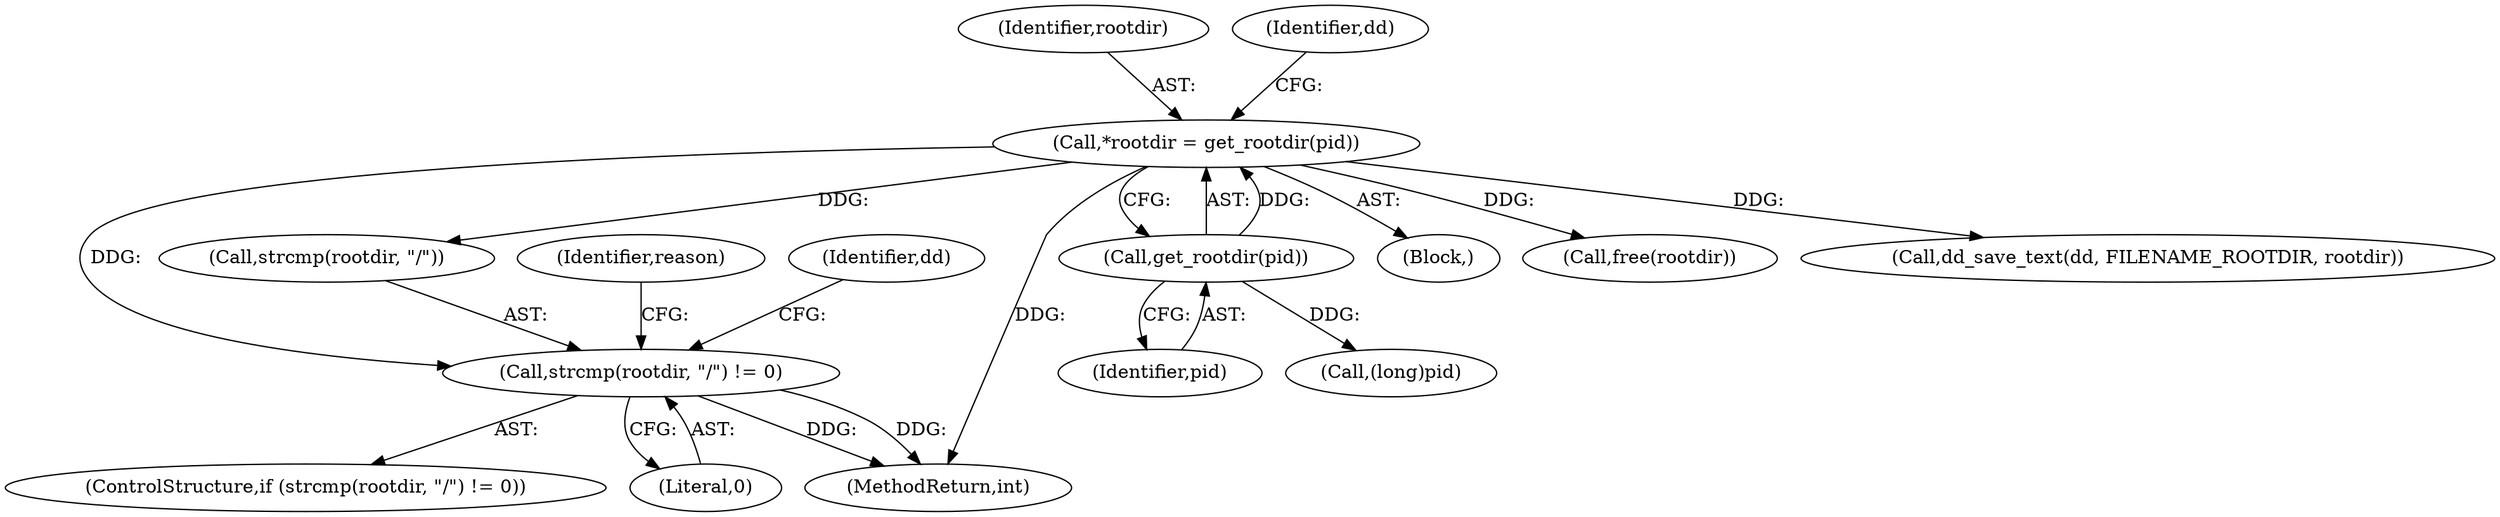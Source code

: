 digraph "0_abrt_8939398b82006ba1fec4ed491339fc075f43fc7c_1@API" {
"1000813" [label="(Call,strcmp(rootdir, \"/\") != 0)"];
"1000652" [label="(Call,*rootdir = get_rootdir(pid))"];
"1000654" [label="(Call,get_rootdir(pid))"];
"1000654" [label="(Call,get_rootdir(pid))"];
"1000655" [label="(Identifier,pid)"];
"1000812" [label="(ControlStructure,if (strcmp(rootdir, \"/\") != 0))"];
"1000814" [label="(Call,strcmp(rootdir, \"/\"))"];
"1000650" [label="(Block,)"];
"1000667" [label="(Call,(long)pid)"];
"1000824" [label="(Identifier,reason)"];
"1001132" [label="(Call,free(rootdir))"];
"1000818" [label="(Call,dd_save_text(dd, FILENAME_ROOTDIR, rootdir))"];
"1000653" [label="(Identifier,rootdir)"];
"1000813" [label="(Call,strcmp(rootdir, \"/\") != 0)"];
"1000819" [label="(Identifier,dd)"];
"1000817" [label="(Literal,0)"];
"1001228" [label="(MethodReturn,int)"];
"1000652" [label="(Call,*rootdir = get_rootdir(pid))"];
"1000657" [label="(Identifier,dd)"];
"1000813" -> "1000812"  [label="AST: "];
"1000813" -> "1000817"  [label="CFG: "];
"1000814" -> "1000813"  [label="AST: "];
"1000817" -> "1000813"  [label="AST: "];
"1000819" -> "1000813"  [label="CFG: "];
"1000824" -> "1000813"  [label="CFG: "];
"1000813" -> "1001228"  [label="DDG: "];
"1000813" -> "1001228"  [label="DDG: "];
"1000652" -> "1000813"  [label="DDG: "];
"1000652" -> "1000650"  [label="AST: "];
"1000652" -> "1000654"  [label="CFG: "];
"1000653" -> "1000652"  [label="AST: "];
"1000654" -> "1000652"  [label="AST: "];
"1000657" -> "1000652"  [label="CFG: "];
"1000652" -> "1001228"  [label="DDG: "];
"1000654" -> "1000652"  [label="DDG: "];
"1000652" -> "1000814"  [label="DDG: "];
"1000652" -> "1000818"  [label="DDG: "];
"1000652" -> "1001132"  [label="DDG: "];
"1000654" -> "1000655"  [label="CFG: "];
"1000655" -> "1000654"  [label="AST: "];
"1000654" -> "1000667"  [label="DDG: "];
}
